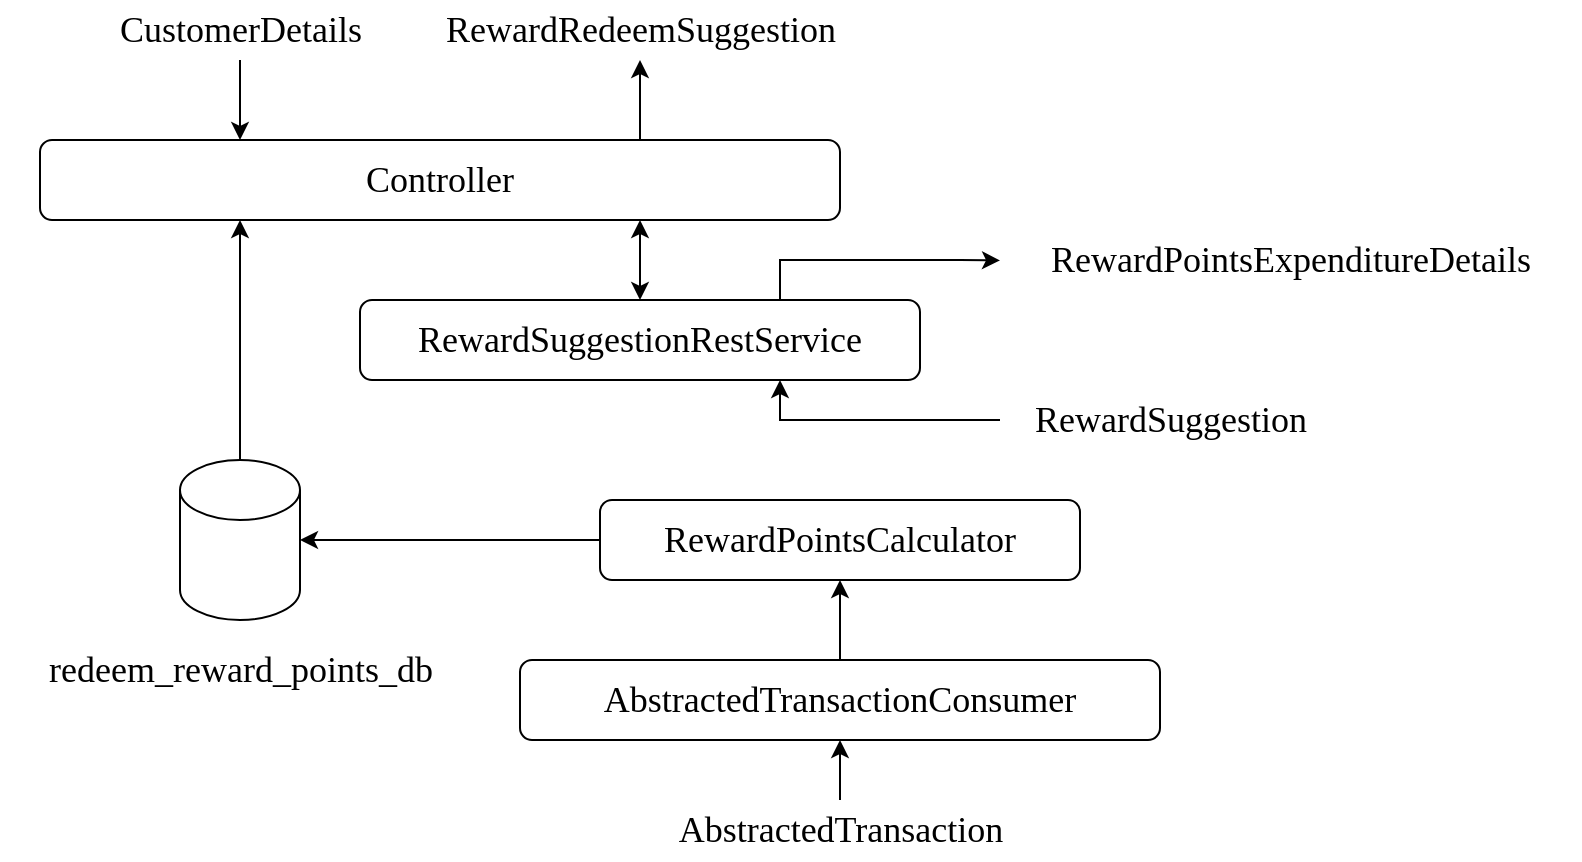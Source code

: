 <mxfile version="14.5.1" type="device"><diagram id="xHPmyRNvSL1egdzMmy_x" name="Page-1"><mxGraphModel dx="1038" dy="636" grid="1" gridSize="10" guides="1" tooltips="1" connect="1" arrows="1" fold="1" page="1" pageScale="1" pageWidth="827" pageHeight="1169" math="0" shadow="0"><root><mxCell id="0"/><mxCell id="1" parent="0"/><mxCell id="DMmuhDUjeZ1IHd58Fs2T-17" style="edgeStyle=orthogonalEdgeStyle;rounded=0;orthogonalLoop=1;jettySize=auto;html=1;entryX=0.5;entryY=1;entryDx=0;entryDy=0;fontFamily=Ubuntu;fontSource=https%3A%2F%2Ffonts.googleapis.com%2Fcss%3Ffamily%3DUbuntu;fontSize=18;" parent="1" source="eckqNezQ2eKBm4acD4UD-1" target="eckqNezQ2eKBm4acD4UD-4" edge="1"><mxGeometry relative="1" as="geometry"/></mxCell><mxCell id="eckqNezQ2eKBm4acD4UD-1" value="AbstractedTransactionConsumer" style="rounded=1;whiteSpace=wrap;html=1;fillColor=none;fontFamily=Ubuntu;fontSource=https%3A%2F%2Ffonts.googleapis.com%2Fcss%3Ffamily%3DUbuntu;fontSize=18;" parent="1" vertex="1"><mxGeometry x="480" y="580" width="320" height="40" as="geometry"/></mxCell><mxCell id="DMmuhDUjeZ1IHd58Fs2T-19" style="edgeStyle=orthogonalEdgeStyle;rounded=0;orthogonalLoop=1;jettySize=auto;html=1;exitX=0;exitY=0.5;exitDx=0;exitDy=0;entryX=1;entryY=0.5;entryDx=0;entryDy=0;entryPerimeter=0;fontFamily=Ubuntu;fontSource=https%3A%2F%2Ffonts.googleapis.com%2Fcss%3Ffamily%3DUbuntu;fontSize=18;" parent="1" source="eckqNezQ2eKBm4acD4UD-4" target="DMmuhDUjeZ1IHd58Fs2T-14" edge="1"><mxGeometry relative="1" as="geometry"/></mxCell><mxCell id="eckqNezQ2eKBm4acD4UD-4" value="RewardPointsCalculator" style="rounded=1;whiteSpace=wrap;html=1;fillColor=none;fontFamily=Ubuntu;fontSource=https://fonts.googleapis.com/css?family=Ubuntu;fontSize=18;" parent="1" vertex="1"><mxGeometry x="520" y="500" width="240" height="40" as="geometry"/></mxCell><mxCell id="DMmuhDUjeZ1IHd58Fs2T-22" style="edgeStyle=orthogonalEdgeStyle;rounded=0;orthogonalLoop=1;jettySize=auto;html=1;exitX=0.75;exitY=0;exitDx=0;exitDy=0;entryX=0;entryY=0.507;entryDx=0;entryDy=0;entryPerimeter=0;fontFamily=Ubuntu;fontSource=https%3A%2F%2Ffonts.googleapis.com%2Fcss%3Ffamily%3DUbuntu;fontSize=18;" parent="1" source="eckqNezQ2eKBm4acD4UD-5" target="DMmuhDUjeZ1IHd58Fs2T-20" edge="1"><mxGeometry relative="1" as="geometry"/></mxCell><mxCell id="eckqNezQ2eKBm4acD4UD-5" value="RewardSuggestionRestService" style="rounded=1;whiteSpace=wrap;html=1;fillColor=none;fontFamily=Ubuntu;fontSource=https%3A%2F%2Ffonts.googleapis.com%2Fcss%3Ffamily%3DUbuntu;fontSize=18;" parent="1" vertex="1"><mxGeometry x="400" y="400" width="280" height="40" as="geometry"/></mxCell><mxCell id="DMmuhDUjeZ1IHd58Fs2T-12" style="edgeStyle=orthogonalEdgeStyle;rounded=0;orthogonalLoop=1;jettySize=auto;html=1;exitX=0.75;exitY=0;exitDx=0;exitDy=0;fontFamily=Ubuntu;fontSource=https%3A%2F%2Ffonts.googleapis.com%2Fcss%3Ffamily%3DUbuntu;fontSize=18;" parent="1" source="DMmuhDUjeZ1IHd58Fs2T-1" target="DMmuhDUjeZ1IHd58Fs2T-7" edge="1"><mxGeometry relative="1" as="geometry"/></mxCell><mxCell id="DMmuhDUjeZ1IHd58Fs2T-13" style="edgeStyle=orthogonalEdgeStyle;rounded=0;orthogonalLoop=1;jettySize=auto;html=1;exitX=0.75;exitY=1;exitDx=0;exitDy=0;entryX=0.5;entryY=0;entryDx=0;entryDy=0;fontFamily=Ubuntu;fontSource=https%3A%2F%2Ffonts.googleapis.com%2Fcss%3Ffamily%3DUbuntu;fontSize=18;startArrow=classic;startFill=1;" parent="1" source="DMmuhDUjeZ1IHd58Fs2T-1" target="eckqNezQ2eKBm4acD4UD-5" edge="1"><mxGeometry relative="1" as="geometry"/></mxCell><mxCell id="DMmuhDUjeZ1IHd58Fs2T-1" value="Controller" style="rounded=1;whiteSpace=wrap;html=1;fillColor=none;fontFamily=Ubuntu;fontSource=https://fonts.googleapis.com/css?family=Ubuntu;fontSize=18;" parent="1" vertex="1"><mxGeometry x="240" y="320" width="400" height="40" as="geometry"/></mxCell><mxCell id="DMmuhDUjeZ1IHd58Fs2T-18" style="edgeStyle=orthogonalEdgeStyle;rounded=0;orthogonalLoop=1;jettySize=auto;html=1;entryX=0.5;entryY=1;entryDx=0;entryDy=0;fontFamily=Ubuntu;fontSource=https%3A%2F%2Ffonts.googleapis.com%2Fcss%3Ffamily%3DUbuntu;fontSize=18;" parent="1" source="DMmuhDUjeZ1IHd58Fs2T-2" target="eckqNezQ2eKBm4acD4UD-1" edge="1"><mxGeometry relative="1" as="geometry"/></mxCell><mxCell id="DMmuhDUjeZ1IHd58Fs2T-2" value="AbstractedTransaction" style="text;html=1;align=center;verticalAlign=middle;resizable=0;points=[];autosize=1;fontSize=18;fontFamily=Ubuntu;" parent="1" vertex="1"><mxGeometry x="540" y="650" width="200" height="30" as="geometry"/></mxCell><mxCell id="DMmuhDUjeZ1IHd58Fs2T-11" style="edgeStyle=orthogonalEdgeStyle;rounded=0;orthogonalLoop=1;jettySize=auto;html=1;entryX=0.25;entryY=0;entryDx=0;entryDy=0;fontFamily=Ubuntu;fontSource=https%3A%2F%2Ffonts.googleapis.com%2Fcss%3Ffamily%3DUbuntu;fontSize=18;" parent="1" source="DMmuhDUjeZ1IHd58Fs2T-5" target="DMmuhDUjeZ1IHd58Fs2T-1" edge="1"><mxGeometry relative="1" as="geometry"/></mxCell><mxCell id="DMmuhDUjeZ1IHd58Fs2T-5" value="CustomerDetails" style="text;html=1;align=center;verticalAlign=middle;resizable=0;points=[];autosize=1;fontSize=18;fontFamily=Ubuntu;" parent="1" vertex="1"><mxGeometry x="265" y="250" width="150" height="30" as="geometry"/></mxCell><mxCell id="DMmuhDUjeZ1IHd58Fs2T-7" value="RewardRedeemSuggestion" style="text;html=1;align=center;verticalAlign=middle;resizable=0;points=[];autosize=1;fontSize=18;fontFamily=Ubuntu;" parent="1" vertex="1"><mxGeometry x="420" y="250" width="240" height="30" as="geometry"/></mxCell><mxCell id="DMmuhDUjeZ1IHd58Fs2T-25" style="edgeStyle=orthogonalEdgeStyle;rounded=0;orthogonalLoop=1;jettySize=auto;html=1;exitX=0.5;exitY=0;exitDx=0;exitDy=0;exitPerimeter=0;entryX=0.25;entryY=1;entryDx=0;entryDy=0;fontFamily=Ubuntu;fontSource=https%3A%2F%2Ffonts.googleapis.com%2Fcss%3Ffamily%3DUbuntu;fontSize=18;" parent="1" source="DMmuhDUjeZ1IHd58Fs2T-14" target="DMmuhDUjeZ1IHd58Fs2T-1" edge="1"><mxGeometry relative="1" as="geometry"/></mxCell><mxCell id="DMmuhDUjeZ1IHd58Fs2T-14" value="" style="shape=cylinder3;whiteSpace=wrap;html=1;boundedLbl=1;backgroundOutline=1;size=15;fillColor=none;fontFamily=Ubuntu;fontSource=https%3A%2F%2Ffonts.googleapis.com%2Fcss%3Ffamily%3DUbuntu;fontSize=18;" parent="1" vertex="1"><mxGeometry x="310" y="480" width="60" height="80" as="geometry"/></mxCell><mxCell id="DMmuhDUjeZ1IHd58Fs2T-15" value="redeem_reward_points_db" style="text;html=1;align=center;verticalAlign=middle;resizable=0;points=[];autosize=1;fontSize=18;fontFamily=Ubuntu;" parent="1" vertex="1"><mxGeometry x="220" y="570" width="240" height="30" as="geometry"/></mxCell><mxCell id="DMmuhDUjeZ1IHd58Fs2T-20" value="RewardPointsExpenditureDetails" style="text;html=1;align=center;verticalAlign=middle;resizable=0;points=[];autosize=1;fontSize=18;fontFamily=Ubuntu;" parent="1" vertex="1"><mxGeometry x="720" y="365" width="290" height="30" as="geometry"/></mxCell><mxCell id="DMmuhDUjeZ1IHd58Fs2T-24" style="edgeStyle=orthogonalEdgeStyle;rounded=0;orthogonalLoop=1;jettySize=auto;html=1;entryX=0.75;entryY=1;entryDx=0;entryDy=0;fontFamily=Ubuntu;fontSource=https%3A%2F%2Ffonts.googleapis.com%2Fcss%3Ffamily%3DUbuntu;fontSize=18;" parent="1" source="DMmuhDUjeZ1IHd58Fs2T-23" target="eckqNezQ2eKBm4acD4UD-5" edge="1"><mxGeometry relative="1" as="geometry"/></mxCell><mxCell id="DMmuhDUjeZ1IHd58Fs2T-23" value="RewardSuggestion" style="text;html=1;align=center;verticalAlign=middle;resizable=0;points=[];autosize=1;fontSize=18;fontFamily=Ubuntu;" parent="1" vertex="1"><mxGeometry x="720" y="445" width="170" height="30" as="geometry"/></mxCell></root></mxGraphModel></diagram></mxfile>